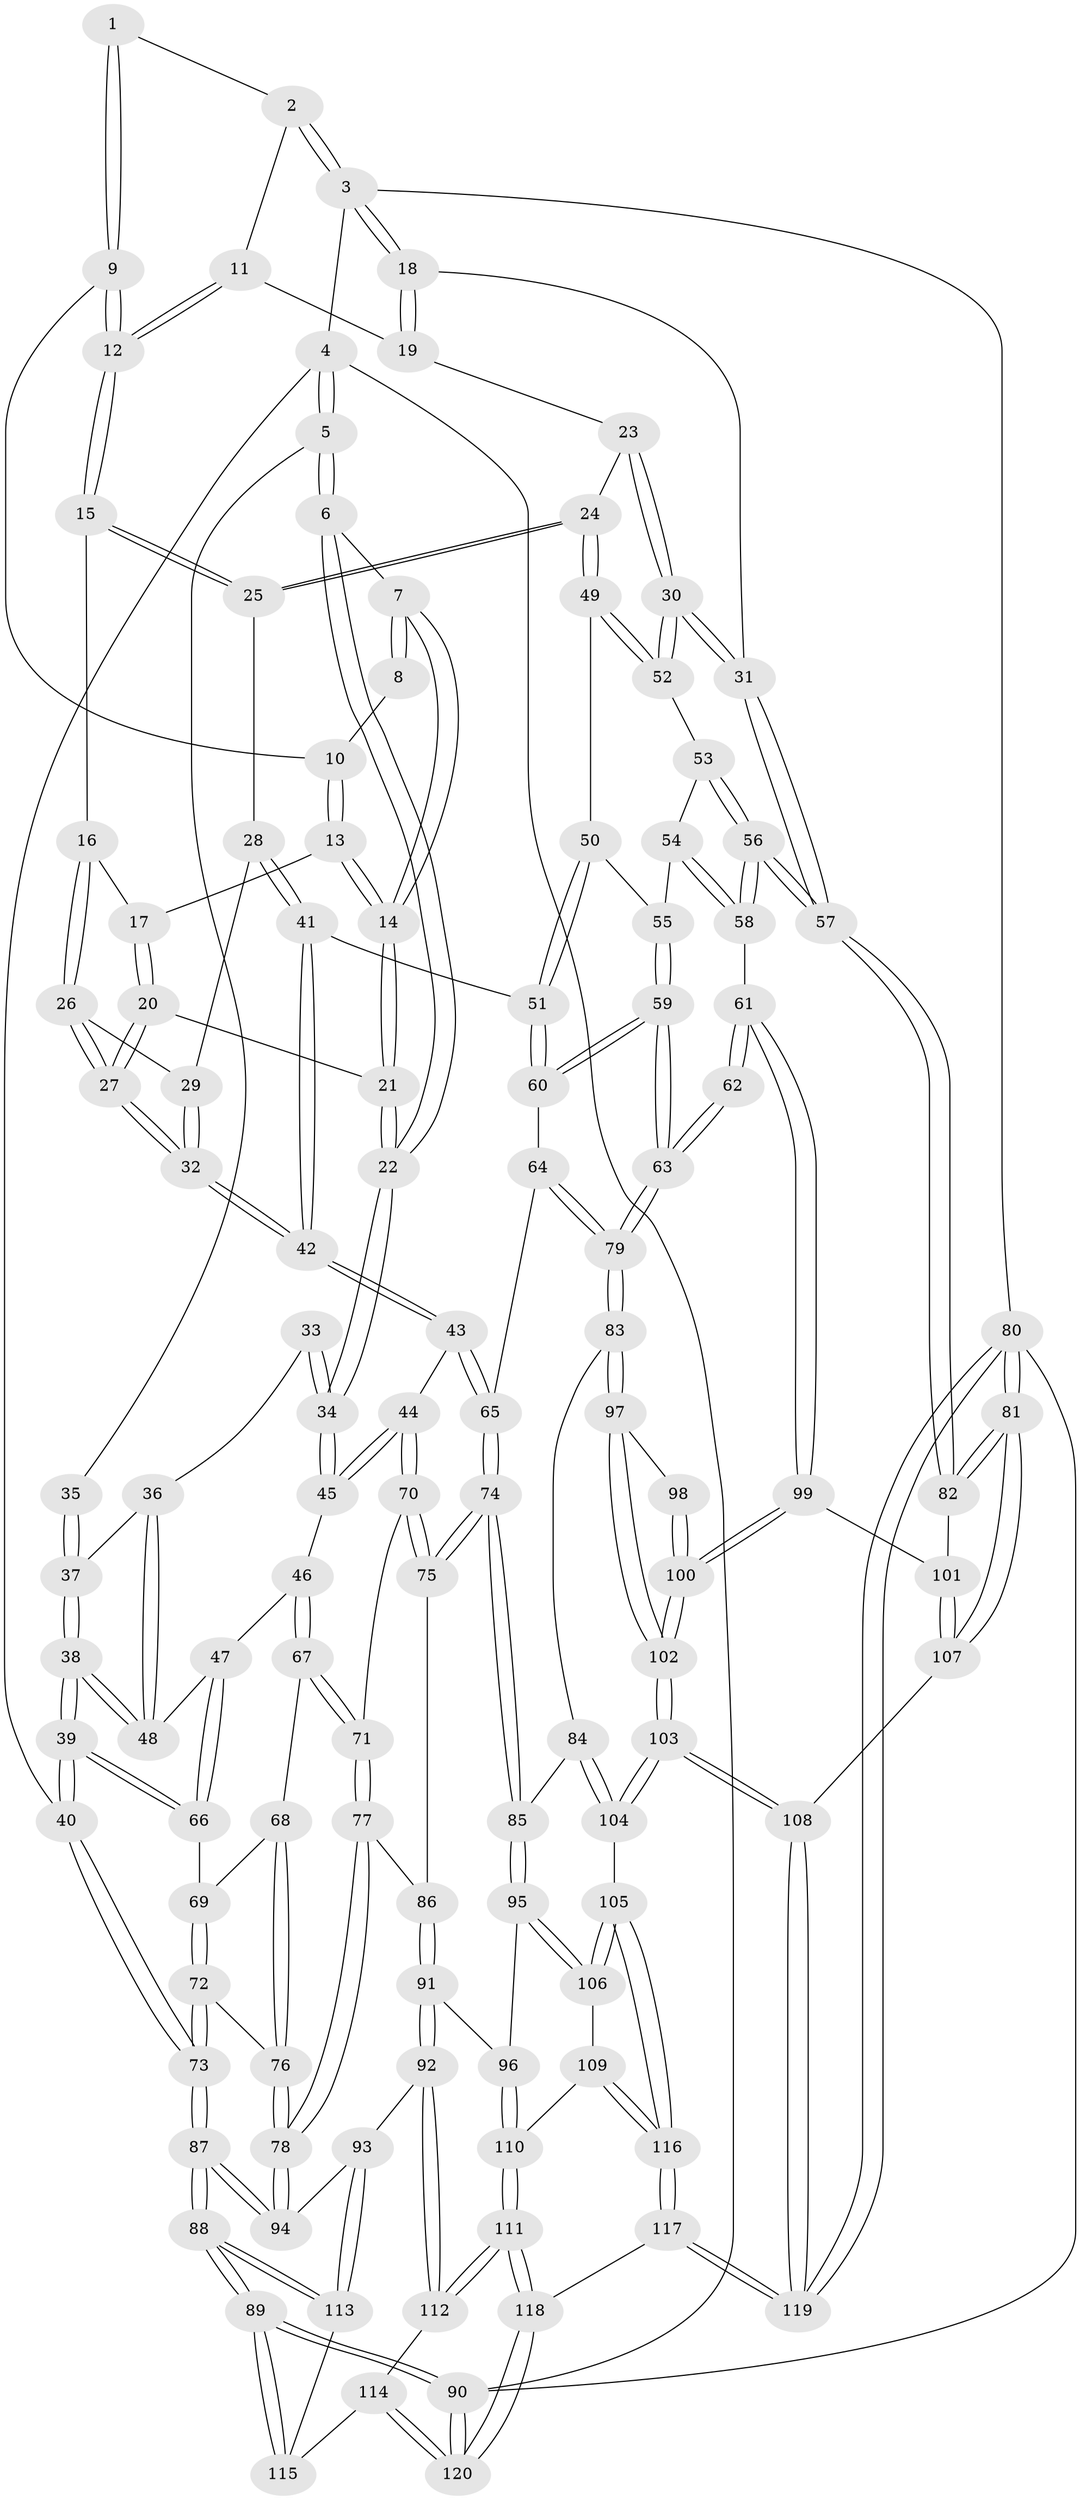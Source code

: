 // Generated by graph-tools (version 1.1) at 2025/38/03/09/25 02:38:31]
// undirected, 120 vertices, 297 edges
graph export_dot {
graph [start="1"]
  node [color=gray90,style=filled];
  1 [pos="+0.8134077416511684+0"];
  2 [pos="+0.944314187103818+0"];
  3 [pos="+1+0"];
  4 [pos="+0+0"];
  5 [pos="+0+0"];
  6 [pos="+0.12149230963241332+0"];
  7 [pos="+0.1849517539605042+0"];
  8 [pos="+0.5245171615509971+0"];
  9 [pos="+0.6902536969886434+0.04346096550601615"];
  10 [pos="+0.575247329908815+0.02497577371962042"];
  11 [pos="+0.8170166891482484+0.08300475782879113"];
  12 [pos="+0.7509296102748062+0.123973284702458"];
  13 [pos="+0.5641446910313255+0.0926168208705819"];
  14 [pos="+0.42945401625132645+0.12432092468642057"];
  15 [pos="+0.7424571754069154+0.13675508013924642"];
  16 [pos="+0.6280690922483018+0.1570564022004468"];
  17 [pos="+0.5694056653314882+0.10080647469423493"];
  18 [pos="+1+0.08329837856557634"];
  19 [pos="+0.870414181782645+0.128054052196849"];
  20 [pos="+0.4951839074488609+0.24856475485970003"];
  21 [pos="+0.4175622322720144+0.1860721672048344"];
  22 [pos="+0.3307837031788499+0.24075779683458418"];
  23 [pos="+0.8885554448391482+0.21336501567040955"];
  24 [pos="+0.7920742825892558+0.2775472510745249"];
  25 [pos="+0.7712782703598312+0.2573031652879582"];
  26 [pos="+0.6255737775348624+0.168833757271745"];
  27 [pos="+0.5044739750635772+0.2621566030653583"];
  28 [pos="+0.6809456899665555+0.27316527249719347"];
  29 [pos="+0.6361937901665017+0.241346643640215"];
  30 [pos="+1+0.3002723871191803"];
  31 [pos="+1+0.30668095311556576"];
  32 [pos="+0.524877070046166+0.34358795120190205"];
  33 [pos="+0.12486420598742229+0.17729557187377773"];
  34 [pos="+0.2998999233856965+0.2928203238431562"];
  35 [pos="+0.10064402687695674+0.13752428529817154"];
  36 [pos="+0.11999553703474475+0.2853563335420363"];
  37 [pos="+0.0409965796119484+0.31924576673848754"];
  38 [pos="+0+0.40338054666358186"];
  39 [pos="+0+0.4136345513760256"];
  40 [pos="+0+0.42082061839852475"];
  41 [pos="+0.6414508094282867+0.38910179857006166"];
  42 [pos="+0.5219475159584442+0.37802927467608805"];
  43 [pos="+0.46400554011319844+0.4333724871386879"];
  44 [pos="+0.4416135613168122+0.43455738942380573"];
  45 [pos="+0.30345650838514643+0.34014523947688374"];
  46 [pos="+0.20105636154909243+0.4054873368552096"];
  47 [pos="+0.20059303923259797+0.4054325696453373"];
  48 [pos="+0.1434477121550906+0.3758230710281729"];
  49 [pos="+0.8030346696674494+0.3255648116172381"];
  50 [pos="+0.7816631580327267+0.34854082138414033"];
  51 [pos="+0.6826471498661679+0.41099824498661897"];
  52 [pos="+0.8553450534917952+0.35123244877504156"];
  53 [pos="+0.8608552167045616+0.3846124169955581"];
  54 [pos="+0.8505436015665575+0.4406578860775174"];
  55 [pos="+0.8007526008272035+0.45417941289399777"];
  56 [pos="+1+0.5546823690948871"];
  57 [pos="+1+0.5341256644900773"];
  58 [pos="+0.9362203108484212+0.5830915645783235"];
  59 [pos="+0.7401960170541507+0.5371042129738179"];
  60 [pos="+0.6876867129597201+0.4273581227671989"];
  61 [pos="+0.9292462741303776+0.5867368048187426"];
  62 [pos="+0.9092834491587446+0.5888687783046832"];
  63 [pos="+0.7470731167318784+0.5879582543514688"];
  64 [pos="+0.5760236473576469+0.5411759673003038"];
  65 [pos="+0.5230297646207044+0.5261474861933941"];
  66 [pos="+0.09745427048889894+0.49971070524973765"];
  67 [pos="+0.22638991060133923+0.5232581934843092"];
  68 [pos="+0.21567918451980916+0.5307429952525349"];
  69 [pos="+0.10323779462479948+0.5226441543555067"];
  70 [pos="+0.33812919627724414+0.5690807829564605"];
  71 [pos="+0.2685795198331966+0.5475273285936977"];
  72 [pos="+0.09150433888952339+0.588279408694814"];
  73 [pos="+0+0.5346126337524906"];
  74 [pos="+0.5003428253376903+0.6654542940249043"];
  75 [pos="+0.34381499773337804+0.612436034995977"];
  76 [pos="+0.12966125898389524+0.6397920649225018"];
  77 [pos="+0.2124670706303271+0.6398290869406101"];
  78 [pos="+0.1371967367075148+0.6892993847573137"];
  79 [pos="+0.7216390330958782+0.6116092778702016"];
  80 [pos="+1+1"];
  81 [pos="+1+1"];
  82 [pos="+1+0.6979954514947224"];
  83 [pos="+0.705995155496048+0.655006902805869"];
  84 [pos="+0.6056630133511955+0.7056016682481229"];
  85 [pos="+0.5202777786484837+0.7126393770441686"];
  86 [pos="+0.3400730623117598+0.6213575122431987"];
  87 [pos="+0+0.6913377497115212"];
  88 [pos="+0+0.9117568731332752"];
  89 [pos="+0+1"];
  90 [pos="+0+1"];
  91 [pos="+0.30916015998832386+0.7582518620830655"];
  92 [pos="+0.27589104471807674+0.7795266896372369"];
  93 [pos="+0.17444637832594964+0.7693871532387779"];
  94 [pos="+0.13712661945227256+0.6899728179765646"];
  95 [pos="+0.5165016250530469+0.7189161363851281"];
  96 [pos="+0.32231779248495757+0.7604005477298688"];
  97 [pos="+0.7410527286614926+0.7321841007171359"];
  98 [pos="+0.8447126398631294+0.7085204490564063"];
  99 [pos="+0.9057247533225186+0.7744928723366511"];
  100 [pos="+0.8396273766412122+0.8065031850209454"];
  101 [pos="+0.9066599960869064+0.7748972243832117"];
  102 [pos="+0.7822109258224502+0.8450764630108113"];
  103 [pos="+0.7765955284342695+0.866562621615005"];
  104 [pos="+0.6566011151155516+0.8902484024961052"];
  105 [pos="+0.6484716410942334+0.894916456191602"];
  106 [pos="+0.5111227369258395+0.8386868881074113"];
  107 [pos="+1+0.8840323355991603"];
  108 [pos="+0.8048065809243272+0.9088359823004213"];
  109 [pos="+0.49370759731331076+0.8532077341513714"];
  110 [pos="+0.4562967959847084+0.8626830441567732"];
  111 [pos="+0.3638489190314836+0.9634722804445849"];
  112 [pos="+0.31191452149846+0.911570547637064"];
  113 [pos="+0.16396167825777172+0.78275340524718"];
  114 [pos="+0.17147818049149657+0.9689664785421334"];
  115 [pos="+0.13939271566443942+0.9188320936652146"];
  116 [pos="+0.541096501026356+1"];
  117 [pos="+0.5303725696741952+1"];
  118 [pos="+0.4180324214130891+1"];
  119 [pos="+0.8967302187082149+1"];
  120 [pos="+0.18743245269728798+1"];
  1 -- 2;
  1 -- 9;
  1 -- 9;
  2 -- 3;
  2 -- 3;
  2 -- 11;
  3 -- 4;
  3 -- 18;
  3 -- 18;
  3 -- 80;
  4 -- 5;
  4 -- 5;
  4 -- 40;
  4 -- 90;
  5 -- 6;
  5 -- 6;
  5 -- 35;
  6 -- 7;
  6 -- 22;
  6 -- 22;
  7 -- 8;
  7 -- 8;
  7 -- 14;
  7 -- 14;
  8 -- 10;
  9 -- 10;
  9 -- 12;
  9 -- 12;
  10 -- 13;
  10 -- 13;
  11 -- 12;
  11 -- 12;
  11 -- 19;
  12 -- 15;
  12 -- 15;
  13 -- 14;
  13 -- 14;
  13 -- 17;
  14 -- 21;
  14 -- 21;
  15 -- 16;
  15 -- 25;
  15 -- 25;
  16 -- 17;
  16 -- 26;
  16 -- 26;
  17 -- 20;
  17 -- 20;
  18 -- 19;
  18 -- 19;
  18 -- 31;
  19 -- 23;
  20 -- 21;
  20 -- 27;
  20 -- 27;
  21 -- 22;
  21 -- 22;
  22 -- 34;
  22 -- 34;
  23 -- 24;
  23 -- 30;
  23 -- 30;
  24 -- 25;
  24 -- 25;
  24 -- 49;
  24 -- 49;
  25 -- 28;
  26 -- 27;
  26 -- 27;
  26 -- 29;
  27 -- 32;
  27 -- 32;
  28 -- 29;
  28 -- 41;
  28 -- 41;
  29 -- 32;
  29 -- 32;
  30 -- 31;
  30 -- 31;
  30 -- 52;
  30 -- 52;
  31 -- 57;
  31 -- 57;
  32 -- 42;
  32 -- 42;
  33 -- 34;
  33 -- 34;
  33 -- 36;
  34 -- 45;
  34 -- 45;
  35 -- 37;
  35 -- 37;
  36 -- 37;
  36 -- 48;
  36 -- 48;
  37 -- 38;
  37 -- 38;
  38 -- 39;
  38 -- 39;
  38 -- 48;
  38 -- 48;
  39 -- 40;
  39 -- 40;
  39 -- 66;
  39 -- 66;
  40 -- 73;
  40 -- 73;
  41 -- 42;
  41 -- 42;
  41 -- 51;
  42 -- 43;
  42 -- 43;
  43 -- 44;
  43 -- 65;
  43 -- 65;
  44 -- 45;
  44 -- 45;
  44 -- 70;
  44 -- 70;
  45 -- 46;
  46 -- 47;
  46 -- 67;
  46 -- 67;
  47 -- 48;
  47 -- 66;
  47 -- 66;
  49 -- 50;
  49 -- 52;
  49 -- 52;
  50 -- 51;
  50 -- 51;
  50 -- 55;
  51 -- 60;
  51 -- 60;
  52 -- 53;
  53 -- 54;
  53 -- 56;
  53 -- 56;
  54 -- 55;
  54 -- 58;
  54 -- 58;
  55 -- 59;
  55 -- 59;
  56 -- 57;
  56 -- 57;
  56 -- 58;
  56 -- 58;
  57 -- 82;
  57 -- 82;
  58 -- 61;
  59 -- 60;
  59 -- 60;
  59 -- 63;
  59 -- 63;
  60 -- 64;
  61 -- 62;
  61 -- 62;
  61 -- 99;
  61 -- 99;
  62 -- 63;
  62 -- 63;
  63 -- 79;
  63 -- 79;
  64 -- 65;
  64 -- 79;
  64 -- 79;
  65 -- 74;
  65 -- 74;
  66 -- 69;
  67 -- 68;
  67 -- 71;
  67 -- 71;
  68 -- 69;
  68 -- 76;
  68 -- 76;
  69 -- 72;
  69 -- 72;
  70 -- 71;
  70 -- 75;
  70 -- 75;
  71 -- 77;
  71 -- 77;
  72 -- 73;
  72 -- 73;
  72 -- 76;
  73 -- 87;
  73 -- 87;
  74 -- 75;
  74 -- 75;
  74 -- 85;
  74 -- 85;
  75 -- 86;
  76 -- 78;
  76 -- 78;
  77 -- 78;
  77 -- 78;
  77 -- 86;
  78 -- 94;
  78 -- 94;
  79 -- 83;
  79 -- 83;
  80 -- 81;
  80 -- 81;
  80 -- 119;
  80 -- 119;
  80 -- 90;
  81 -- 82;
  81 -- 82;
  81 -- 107;
  81 -- 107;
  82 -- 101;
  83 -- 84;
  83 -- 97;
  83 -- 97;
  84 -- 85;
  84 -- 104;
  84 -- 104;
  85 -- 95;
  85 -- 95;
  86 -- 91;
  86 -- 91;
  87 -- 88;
  87 -- 88;
  87 -- 94;
  87 -- 94;
  88 -- 89;
  88 -- 89;
  88 -- 113;
  88 -- 113;
  89 -- 90;
  89 -- 90;
  89 -- 115;
  89 -- 115;
  90 -- 120;
  90 -- 120;
  91 -- 92;
  91 -- 92;
  91 -- 96;
  92 -- 93;
  92 -- 112;
  92 -- 112;
  93 -- 94;
  93 -- 113;
  93 -- 113;
  95 -- 96;
  95 -- 106;
  95 -- 106;
  96 -- 110;
  96 -- 110;
  97 -- 98;
  97 -- 102;
  97 -- 102;
  98 -- 100;
  98 -- 100;
  99 -- 100;
  99 -- 100;
  99 -- 101;
  100 -- 102;
  100 -- 102;
  101 -- 107;
  101 -- 107;
  102 -- 103;
  102 -- 103;
  103 -- 104;
  103 -- 104;
  103 -- 108;
  103 -- 108;
  104 -- 105;
  105 -- 106;
  105 -- 106;
  105 -- 116;
  105 -- 116;
  106 -- 109;
  107 -- 108;
  108 -- 119;
  108 -- 119;
  109 -- 110;
  109 -- 116;
  109 -- 116;
  110 -- 111;
  110 -- 111;
  111 -- 112;
  111 -- 112;
  111 -- 118;
  111 -- 118;
  112 -- 114;
  113 -- 115;
  114 -- 115;
  114 -- 120;
  114 -- 120;
  116 -- 117;
  116 -- 117;
  117 -- 118;
  117 -- 119;
  117 -- 119;
  118 -- 120;
  118 -- 120;
}
